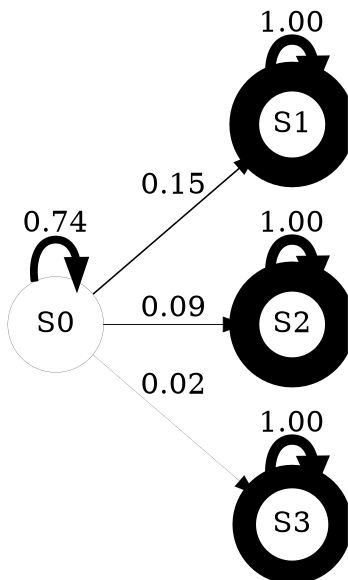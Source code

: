 digraph MarkovChain {
    rankdir=LR;
    node [shape=circle];
    S0[label="S0", penwidth=0.1];
    S1[label="S1", penwidth=14.2745];
    S2[label="S2", penwidth=14.4314];
    S3[label="S3", penwidth=11.2941];
    S0 -> S0 [label="0.74", penwidth=3.73];
    S0 -> S1 [label="0.15", penwidth=0.75];
    S0 -> S2 [label="0.09", penwidth=0.45];
    S0 -> S3 [label="0.02", penwidth=0.08];
    S1 -> S1 [label="1.00", penwidth=5.00];
    S2 -> S2 [label="1.00", penwidth=5.00];
    S3 -> S3 [label="1.00", penwidth=5.00];
}
